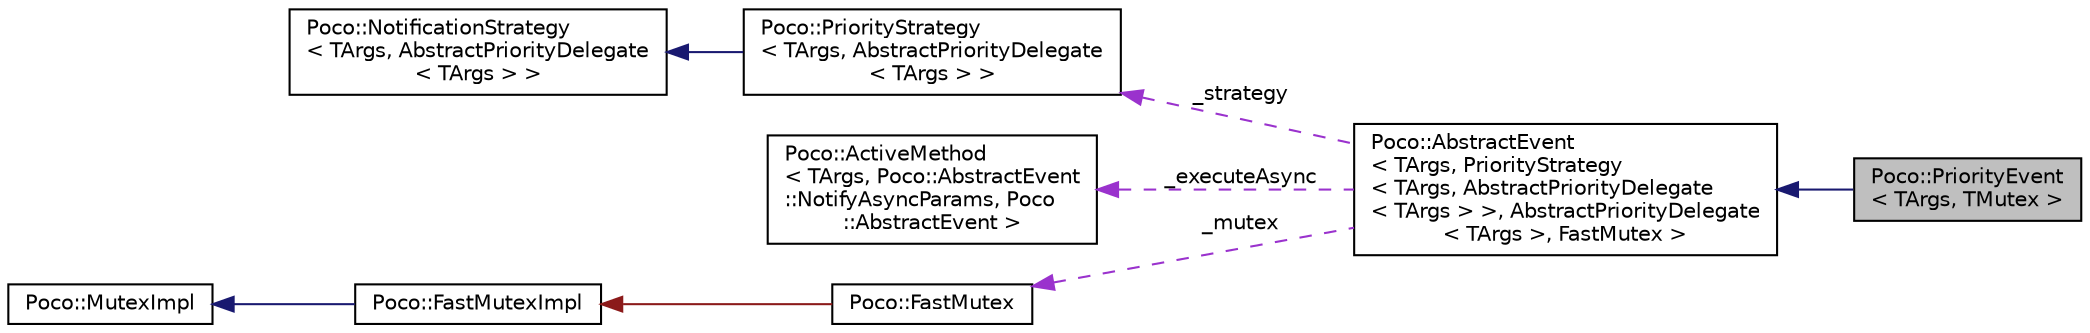 digraph "Poco::PriorityEvent&lt; TArgs, TMutex &gt;"
{
 // LATEX_PDF_SIZE
  edge [fontname="Helvetica",fontsize="10",labelfontname="Helvetica",labelfontsize="10"];
  node [fontname="Helvetica",fontsize="10",shape=record];
  rankdir="LR";
  Node1 [label="Poco::PriorityEvent\l\< TArgs, TMutex \>",height=0.2,width=0.4,color="black", fillcolor="grey75", style="filled", fontcolor="black",tooltip=" "];
  Node2 -> Node1 [dir="back",color="midnightblue",fontsize="10",style="solid"];
  Node2 [label="Poco::AbstractEvent\l\< TArgs, PriorityStrategy\l\< TArgs, AbstractPriorityDelegate\l\< TArgs \> \>, AbstractPriorityDelegate\l\< TArgs \>, FastMutex \>",height=0.2,width=0.4,color="black", fillcolor="white", style="filled",URL="$classPoco_1_1AbstractEvent.html",tooltip=" "];
  Node3 -> Node2 [dir="back",color="darkorchid3",fontsize="10",style="dashed",label=" _strategy" ];
  Node3 [label="Poco::PriorityStrategy\l\< TArgs, AbstractPriorityDelegate\l\< TArgs \> \>",height=0.2,width=0.4,color="black", fillcolor="white", style="filled",URL="$classPoco_1_1PriorityStrategy.html",tooltip=" "];
  Node4 -> Node3 [dir="back",color="midnightblue",fontsize="10",style="solid"];
  Node4 [label="Poco::NotificationStrategy\l\< TArgs, AbstractPriorityDelegate\l\< TArgs \> \>",height=0.2,width=0.4,color="black", fillcolor="white", style="filled",URL="$classPoco_1_1NotificationStrategy.html",tooltip=" "];
  Node5 -> Node2 [dir="back",color="darkorchid3",fontsize="10",style="dashed",label=" _executeAsync" ];
  Node5 [label="Poco::ActiveMethod\l\< TArgs, Poco::AbstractEvent\l::NotifyAsyncParams, Poco\l::AbstractEvent \>",height=0.2,width=0.4,color="black", fillcolor="white", style="filled",URL="$classPoco_1_1ActiveMethod.html",tooltip=" "];
  Node6 -> Node2 [dir="back",color="darkorchid3",fontsize="10",style="dashed",label=" _mutex" ];
  Node6 [label="Poco::FastMutex",height=0.2,width=0.4,color="black", fillcolor="white", style="filled",URL="$classPoco_1_1FastMutex.html",tooltip=" "];
  Node7 -> Node6 [dir="back",color="firebrick4",fontsize="10",style="solid"];
  Node7 [label="Poco::FastMutexImpl",height=0.2,width=0.4,color="black", fillcolor="white", style="filled",URL="$classPoco_1_1FastMutexImpl.html",tooltip=" "];
  Node8 -> Node7 [dir="back",color="midnightblue",fontsize="10",style="solid"];
  Node8 [label="Poco::MutexImpl",height=0.2,width=0.4,color="black", fillcolor="white", style="filled",URL="$classPoco_1_1MutexImpl.html",tooltip=" "];
}
